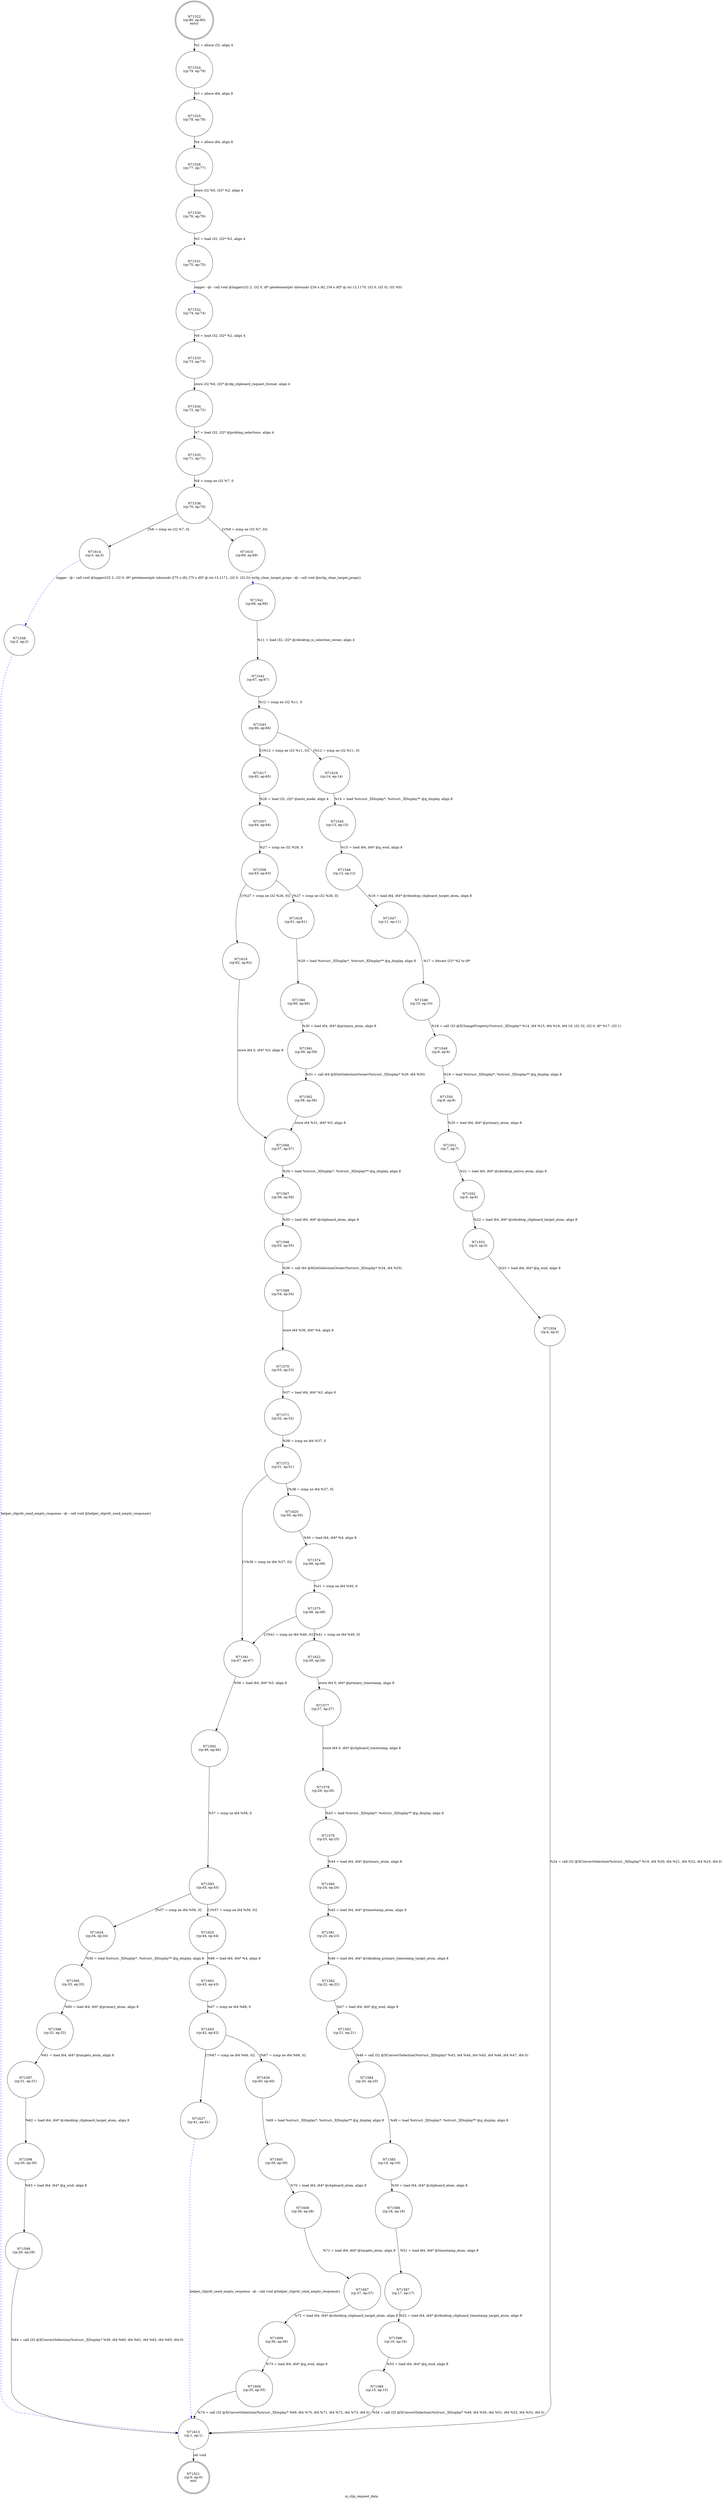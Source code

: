 digraph ui_clip_request_data {
label="ui_clip_request_data"
71521 [label="N71521\n(rp:0, ep:0)\nexit", shape="doublecircle"]
71522 [label="N71522\n(rp:80, ep:80)\nentry", shape="doublecircle"]
71522 -> 71524 [label="%2 = alloca i32, align 4"]
71524 [label="N71524\n(rp:79, ep:79)", shape="circle"]
71524 -> 71525 [label="%3 = alloca i64, align 8"]
71525 [label="N71525\n(rp:78, ep:78)", shape="circle"]
71525 -> 71526 [label="%4 = alloca i64, align 8"]
71526 [label="N71526\n(rp:77, ep:77)", shape="circle"]
71526 -> 71530 [label="store i32 %0, i32* %2, align 4"]
71530 [label="N71530\n(rp:76, ep:76)", shape="circle"]
71530 -> 71531 [label="%5 = load i32, i32* %2, align 4"]
71531 [label="N71531\n(rp:75, ep:75)", shape="circle"]
71531 -> 71532 [label="logger --@-- call void @logger(i32 2, i32 0, i8* getelementptr inbounds ([34 x i8], [34 x i8]* @.str.12.1170, i32 0, i32 0), i32 %5)", style="dashed", color="blue"]
71532 [label="N71532\n(rp:74, ep:74)", shape="circle"]
71532 -> 71533 [label="%6 = load i32, i32* %2, align 4"]
71533 [label="N71533\n(rp:73, ep:73)", shape="circle"]
71533 -> 71534 [label="store i32 %6, i32* @rdp_clipboard_request_format, align 4"]
71534 [label="N71534\n(rp:72, ep:72)", shape="circle"]
71534 -> 71535 [label="%7 = load i32, i32* @probing_selections, align 4"]
71535 [label="N71535\n(rp:71, ep:71)", shape="circle"]
71535 -> 71536 [label="%8 = icmp ne i32 %7, 0"]
71536 [label="N71536\n(rp:70, ep:70)", shape="circle"]
71536 -> 71614 [label="[%8 = icmp ne i32 %7, 0]"]
71536 -> 71615 [label="[!(%8 = icmp ne i32 %7, 0)]"]
71538 [label="N71538\n(rp:2, ep:2)", shape="circle"]
71538 -> 71613 [label="helper_cliprdr_send_empty_response --@-- call void @helper_cliprdr_send_empty_response()", style="dashed", color="blue"]
71541 [label="N71541\n(rp:68, ep:68)", shape="circle"]
71541 -> 71542 [label="%11 = load i32, i32* @rdesktop_is_selection_owner, align 4"]
71542 [label="N71542\n(rp:67, ep:67)", shape="circle"]
71542 -> 71543 [label="%12 = icmp ne i32 %11, 0"]
71543 [label="N71543\n(rp:66, ep:66)", shape="circle"]
71543 -> 71616 [label="[%12 = icmp ne i32 %11, 0]"]
71543 -> 71617 [label="[!(%12 = icmp ne i32 %11, 0)]"]
71545 [label="N71545\n(rp:13, ep:13)", shape="circle"]
71545 -> 71546 [label="%15 = load i64, i64* @g_wnd, align 8"]
71546 [label="N71546\n(rp:12, ep:12)", shape="circle"]
71546 -> 71547 [label="%16 = load i64, i64* @rdesktop_clipboard_target_atom, align 8"]
71547 [label="N71547\n(rp:11, ep:11)", shape="circle"]
71547 -> 71548 [label="%17 = bitcast i32* %2 to i8*"]
71548 [label="N71548\n(rp:10, ep:10)", shape="circle"]
71548 -> 71549 [label="%18 = call i32 @XChangeProperty(%struct._XDisplay* %14, i64 %15, i64 %16, i64 19, i32 32, i32 0, i8* %17, i32 1)"]
71549 [label="N71549\n(rp:9, ep:9)", shape="circle"]
71549 -> 71550 [label="%19 = load %struct._XDisplay*, %struct._XDisplay** @g_display, align 8"]
71550 [label="N71550\n(rp:8, ep:8)", shape="circle"]
71550 -> 71551 [label="%20 = load i64, i64* @primary_atom, align 8"]
71551 [label="N71551\n(rp:7, ep:7)", shape="circle"]
71551 -> 71552 [label="%21 = load i64, i64* @rdesktop_native_atom, align 8"]
71552 [label="N71552\n(rp:6, ep:6)", shape="circle"]
71552 -> 71553 [label="%22 = load i64, i64* @rdesktop_clipboard_target_atom, align 8"]
71553 [label="N71553\n(rp:5, ep:5)", shape="circle"]
71553 -> 71554 [label="%23 = load i64, i64* @g_wnd, align 8"]
71554 [label="N71554\n(rp:4, ep:4)", shape="circle"]
71554 -> 71613 [label="%24 = call i32 @XConvertSelection(%struct._XDisplay* %19, i64 %20, i64 %21, i64 %22, i64 %23, i64 0)"]
71557 [label="N71557\n(rp:64, ep:64)", shape="circle"]
71557 -> 71558 [label="%27 = icmp ne i32 %26, 0"]
71558 [label="N71558\n(rp:63, ep:63)", shape="circle"]
71558 -> 71618 [label="[%27 = icmp ne i32 %26, 0]"]
71558 -> 71619 [label="[!(%27 = icmp ne i32 %26, 0)]"]
71560 [label="N71560\n(rp:60, ep:60)", shape="circle"]
71560 -> 71561 [label="%30 = load i64, i64* @primary_atom, align 8"]
71561 [label="N71561\n(rp:59, ep:59)", shape="circle"]
71561 -> 71562 [label="%31 = call i64 @XGetSelectionOwner(%struct._XDisplay* %29, i64 %30)"]
71562 [label="N71562\n(rp:58, ep:58)", shape="circle"]
71562 -> 71566 [label="store i64 %31, i64* %3, align 8"]
71566 [label="N71566\n(rp:57, ep:57)", shape="circle"]
71566 -> 71567 [label="%34 = load %struct._XDisplay*, %struct._XDisplay** @g_display, align 8"]
71567 [label="N71567\n(rp:56, ep:56)", shape="circle"]
71567 -> 71568 [label="%35 = load i64, i64* @clipboard_atom, align 8"]
71568 [label="N71568\n(rp:55, ep:55)", shape="circle"]
71568 -> 71569 [label="%36 = call i64 @XGetSelectionOwner(%struct._XDisplay* %34, i64 %35)"]
71569 [label="N71569\n(rp:54, ep:54)", shape="circle"]
71569 -> 71570 [label="store i64 %36, i64* %4, align 8"]
71570 [label="N71570\n(rp:53, ep:53)", shape="circle"]
71570 -> 71571 [label="%37 = load i64, i64* %3, align 8"]
71571 [label="N71571\n(rp:52, ep:52)", shape="circle"]
71571 -> 71572 [label="%38 = icmp ne i64 %37, 0"]
71572 [label="N71572\n(rp:51, ep:51)", shape="circle"]
71572 -> 71620 [label="[%38 = icmp ne i64 %37, 0]"]
71572 -> 71591 [label="[!(%38 = icmp ne i64 %37, 0)]"]
71574 [label="N71574\n(rp:49, ep:49)", shape="circle"]
71574 -> 71575 [label="%41 = icmp ne i64 %40, 0"]
71575 [label="N71575\n(rp:48, ep:48)", shape="circle"]
71575 -> 71622 [label="[%41 = icmp ne i64 %40, 0]"]
71575 -> 71591 [label="[!(%41 = icmp ne i64 %40, 0)]"]
71577 [label="N71577\n(rp:27, ep:27)", shape="circle"]
71577 -> 71578 [label="store i64 0, i64* @clipboard_timestamp, align 8"]
71578 [label="N71578\n(rp:26, ep:26)", shape="circle"]
71578 -> 71579 [label="%43 = load %struct._XDisplay*, %struct._XDisplay** @g_display, align 8"]
71579 [label="N71579\n(rp:25, ep:25)", shape="circle"]
71579 -> 71580 [label="%44 = load i64, i64* @primary_atom, align 8"]
71580 [label="N71580\n(rp:24, ep:24)", shape="circle"]
71580 -> 71581 [label="%45 = load i64, i64* @timestamp_atom, align 8"]
71581 [label="N71581\n(rp:23, ep:23)", shape="circle"]
71581 -> 71582 [label="%46 = load i64, i64* @rdesktop_primary_timestamp_target_atom, align 8"]
71582 [label="N71582\n(rp:22, ep:22)", shape="circle"]
71582 -> 71583 [label="%47 = load i64, i64* @g_wnd, align 8"]
71583 [label="N71583\n(rp:21, ep:21)", shape="circle"]
71583 -> 71584 [label="%48 = call i32 @XConvertSelection(%struct._XDisplay* %43, i64 %44, i64 %45, i64 %46, i64 %47, i64 0)"]
71584 [label="N71584\n(rp:20, ep:20)", shape="circle"]
71584 -> 71585 [label="%49 = load %struct._XDisplay*, %struct._XDisplay** @g_display, align 8"]
71585 [label="N71585\n(rp:19, ep:19)", shape="circle"]
71585 -> 71586 [label="%50 = load i64, i64* @clipboard_atom, align 8"]
71586 [label="N71586\n(rp:18, ep:18)", shape="circle"]
71586 -> 71587 [label="%51 = load i64, i64* @timestamp_atom, align 8"]
71587 [label="N71587\n(rp:17, ep:17)", shape="circle"]
71587 -> 71588 [label="%52 = load i64, i64* @rdesktop_clipboard_timestamp_target_atom, align 8"]
71588 [label="N71588\n(rp:16, ep:16)", shape="circle"]
71588 -> 71589 [label="%53 = load i64, i64* @g_wnd, align 8"]
71589 [label="N71589\n(rp:15, ep:15)", shape="circle"]
71589 -> 71613 [label="%54 = call i32 @XConvertSelection(%struct._XDisplay* %49, i64 %50, i64 %51, i64 %52, i64 %53, i64 0)"]
71591 [label="N71591\n(rp:47, ep:47)", shape="circle"]
71591 -> 71592 [label="%56 = load i64, i64* %3, align 8"]
71592 [label="N71592\n(rp:46, ep:46)", shape="circle"]
71592 -> 71593 [label="%57 = icmp ne i64 %56, 0"]
71593 [label="N71593\n(rp:45, ep:45)", shape="circle"]
71593 -> 71624 [label="[%57 = icmp ne i64 %56, 0]"]
71593 -> 71625 [label="[!(%57 = icmp ne i64 %56, 0)]"]
71595 [label="N71595\n(rp:33, ep:33)", shape="circle"]
71595 -> 71596 [label="%60 = load i64, i64* @primary_atom, align 8"]
71596 [label="N71596\n(rp:32, ep:32)", shape="circle"]
71596 -> 71597 [label="%61 = load i64, i64* @targets_atom, align 8"]
71597 [label="N71597\n(rp:31, ep:31)", shape="circle"]
71597 -> 71598 [label="%62 = load i64, i64* @rdesktop_clipboard_target_atom, align 8"]
71598 [label="N71598\n(rp:30, ep:30)", shape="circle"]
71598 -> 71599 [label="%63 = load i64, i64* @g_wnd, align 8"]
71599 [label="N71599\n(rp:29, ep:29)", shape="circle"]
71599 -> 71613 [label="%64 = call i32 @XConvertSelection(%struct._XDisplay* %59, i64 %60, i64 %61, i64 %62, i64 %63, i64 0)"]
71602 [label="N71602\n(rp:43, ep:43)", shape="circle"]
71602 -> 71603 [label="%67 = icmp ne i64 %66, 0"]
71603 [label="N71603\n(rp:42, ep:42)", shape="circle"]
71603 -> 71626 [label="[%67 = icmp ne i64 %66, 0]"]
71603 -> 71627 [label="[!(%67 = icmp ne i64 %66, 0)]"]
71605 [label="N71605\n(rp:39, ep:39)", shape="circle"]
71605 -> 71606 [label="%70 = load i64, i64* @clipboard_atom, align 8"]
71606 [label="N71606\n(rp:38, ep:38)", shape="circle"]
71606 -> 71607 [label="%71 = load i64, i64* @targets_atom, align 8"]
71607 [label="N71607\n(rp:37, ep:37)", shape="circle"]
71607 -> 71608 [label="%72 = load i64, i64* @rdesktop_clipboard_target_atom, align 8"]
71608 [label="N71608\n(rp:36, ep:36)", shape="circle"]
71608 -> 71609 [label="%73 = load i64, i64* @g_wnd, align 8"]
71609 [label="N71609\n(rp:35, ep:35)", shape="circle"]
71609 -> 71613 [label="%74 = call i32 @XConvertSelection(%struct._XDisplay* %69, i64 %70, i64 %71, i64 %72, i64 %73, i64 0)"]
71613 [label="N71613\n(rp:1, ep:1)", shape="circle"]
71613 -> 71521 [label="ret void"]
71614 [label="N71614\n(rp:3, ep:3)", shape="circle"]
71614 -> 71538 [label="logger --@-- call void @logger(i32 2, i32 0, i8* getelementptr inbounds ([75 x i8], [75 x i8]* @.str.13.1171, i32 0, i32 0))", style="dashed", color="blue"]
71615 [label="N71615\n(rp:69, ep:69)", shape="circle"]
71615 -> 71541 [label="xclip_clear_target_props --@-- call void @xclip_clear_target_props()", style="dashed", color="blue"]
71616 [label="N71616\n(rp:14, ep:14)", shape="circle"]
71616 -> 71545 [label="%14 = load %struct._XDisplay*, %struct._XDisplay** @g_display, align 8"]
71617 [label="N71617\n(rp:65, ep:65)", shape="circle"]
71617 -> 71557 [label="%26 = load i32, i32* @auto_mode, align 4"]
71618 [label="N71618\n(rp:61, ep:61)", shape="circle"]
71618 -> 71560 [label="%29 = load %struct._XDisplay*, %struct._XDisplay** @g_display, align 8"]
71619 [label="N71619\n(rp:62, ep:62)", shape="circle"]
71619 -> 71566 [label="store i64 0, i64* %3, align 8"]
71620 [label="N71620\n(rp:50, ep:50)", shape="circle"]
71620 -> 71574 [label="%40 = load i64, i64* %4, align 8"]
71622 [label="N71622\n(rp:28, ep:28)", shape="circle"]
71622 -> 71577 [label="store i64 0, i64* @primary_timestamp, align 8"]
71624 [label="N71624\n(rp:34, ep:34)", shape="circle"]
71624 -> 71595 [label="%59 = load %struct._XDisplay*, %struct._XDisplay** @g_display, align 8"]
71625 [label="N71625\n(rp:44, ep:44)", shape="circle"]
71625 -> 71602 [label="%66 = load i64, i64* %4, align 8"]
71626 [label="N71626\n(rp:40, ep:40)", shape="circle"]
71626 -> 71605 [label="%69 = load %struct._XDisplay*, %struct._XDisplay** @g_display, align 8"]
71627 [label="N71627\n(rp:41, ep:41)", shape="circle"]
71627 -> 71613 [label="helper_cliprdr_send_empty_response --@-- call void @helper_cliprdr_send_empty_response()", style="dashed", color="blue"]
}
